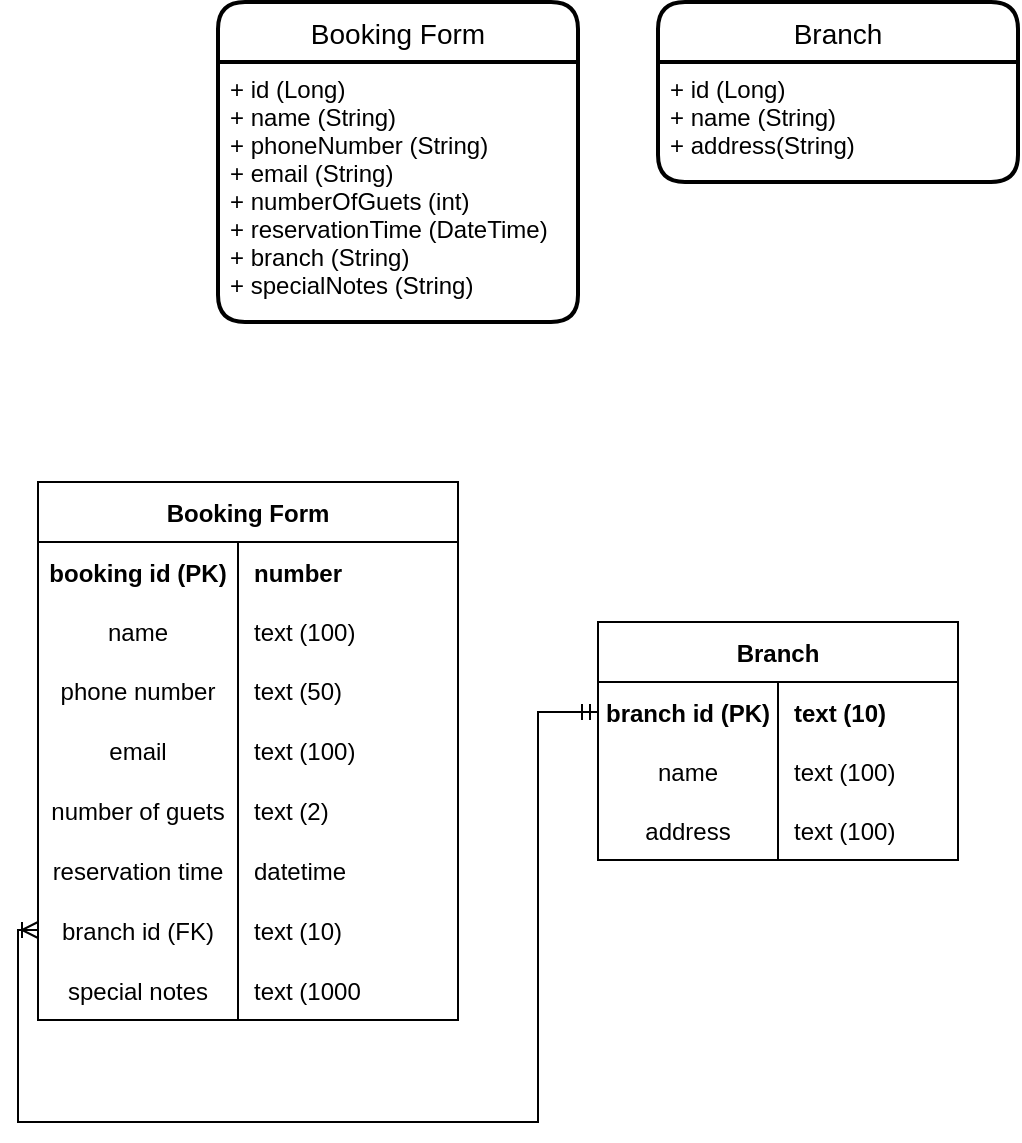 <mxfile version="20.8.16" type="device"><diagram name="ER-Diagram" id="IUWkRkfvs-dCXBgWuyXq"><mxGraphModel dx="600" dy="388" grid="1" gridSize="10" guides="1" tooltips="1" connect="1" arrows="1" fold="1" page="1" pageScale="1" pageWidth="827" pageHeight="1169" math="0" shadow="0"><root><mxCell id="0"/><mxCell id="1" parent="0"/><mxCell id="eaKdMi3W3WY2wPE6pFsO-1" value="Booking Form" style="swimlane;childLayout=stackLayout;horizontal=1;startSize=30;horizontalStack=0;rounded=1;fontSize=14;fontStyle=0;strokeWidth=2;resizeParent=0;resizeLast=1;shadow=0;dashed=0;align=center;" parent="1" vertex="1"><mxGeometry x="320" y="400" width="180" height="160" as="geometry"/></mxCell><mxCell id="eaKdMi3W3WY2wPE6pFsO-2" value="+ id (Long)&#10;+ name (String)&#10;+ phoneNumber (String)&#10;+ email (String)&#10;+ numberOfGuets (int)&#10;+ reservationTime (DateTime)&#10;+ branch (String)&#10;+ specialNotes (String)" style="align=left;strokeColor=none;fillColor=none;spacingLeft=4;fontSize=12;verticalAlign=top;resizable=0;rotatable=0;part=1;" parent="eaKdMi3W3WY2wPE6pFsO-1" vertex="1"><mxGeometry y="30" width="180" height="130" as="geometry"/></mxCell><mxCell id="eaKdMi3W3WY2wPE6pFsO-4" value="Branch" style="swimlane;childLayout=stackLayout;horizontal=1;startSize=30;horizontalStack=0;rounded=1;fontSize=14;fontStyle=0;strokeWidth=2;resizeParent=0;resizeLast=1;shadow=0;dashed=0;align=center;" parent="1" vertex="1"><mxGeometry x="540" y="400" width="180" height="90" as="geometry"/></mxCell><mxCell id="eaKdMi3W3WY2wPE6pFsO-5" value="+ id (Long)&#10;+ name (String)&#10;+ address(String)" style="align=left;strokeColor=none;fillColor=none;spacingLeft=4;fontSize=12;verticalAlign=top;resizable=0;rotatable=0;part=1;" parent="eaKdMi3W3WY2wPE6pFsO-4" vertex="1"><mxGeometry y="30" width="180" height="60" as="geometry"/></mxCell><mxCell id="eaKdMi3W3WY2wPE6pFsO-6" value="Booking Form" style="shape=table;startSize=30;container=1;collapsible=1;childLayout=tableLayout;fixedRows=1;rowLines=0;fontStyle=1;align=center;resizeLast=1;" parent="1" vertex="1"><mxGeometry x="230" y="640" width="210" height="269" as="geometry"/></mxCell><mxCell id="eaKdMi3W3WY2wPE6pFsO-10" value="" style="shape=tableRow;horizontal=0;startSize=0;swimlaneHead=0;swimlaneBody=0;fillColor=none;collapsible=0;dropTarget=0;points=[[0,0.5],[1,0.5]];portConstraint=eastwest;top=0;left=0;right=0;bottom=0;" parent="eaKdMi3W3WY2wPE6pFsO-6" vertex="1"><mxGeometry y="30" width="210" height="30" as="geometry"/></mxCell><mxCell id="eaKdMi3W3WY2wPE6pFsO-11" value="booking id (PK)" style="shape=partialRectangle;connectable=0;fillColor=none;top=0;left=0;bottom=0;right=0;editable=1;overflow=hidden;fontStyle=1" parent="eaKdMi3W3WY2wPE6pFsO-10" vertex="1"><mxGeometry width="100" height="30" as="geometry"><mxRectangle width="100" height="30" as="alternateBounds"/></mxGeometry></mxCell><mxCell id="eaKdMi3W3WY2wPE6pFsO-12" value="number" style="shape=partialRectangle;connectable=0;fillColor=none;top=0;left=0;bottom=0;right=0;align=left;spacingLeft=6;overflow=hidden;fontStyle=1" parent="eaKdMi3W3WY2wPE6pFsO-10" vertex="1"><mxGeometry x="100" width="110" height="30" as="geometry"><mxRectangle width="110" height="30" as="alternateBounds"/></mxGeometry></mxCell><mxCell id="eaKdMi3W3WY2wPE6pFsO-13" value="" style="shape=tableRow;horizontal=0;startSize=0;swimlaneHead=0;swimlaneBody=0;fillColor=none;collapsible=0;dropTarget=0;points=[[0,0.5],[1,0.5]];portConstraint=eastwest;top=0;left=0;right=0;bottom=0;" parent="eaKdMi3W3WY2wPE6pFsO-6" vertex="1"><mxGeometry y="60" width="210" height="29" as="geometry"/></mxCell><mxCell id="eaKdMi3W3WY2wPE6pFsO-14" value="name" style="shape=partialRectangle;connectable=0;fillColor=none;top=0;left=0;bottom=0;right=0;editable=1;overflow=hidden;" parent="eaKdMi3W3WY2wPE6pFsO-13" vertex="1"><mxGeometry width="100" height="29" as="geometry"><mxRectangle width="100" height="29" as="alternateBounds"/></mxGeometry></mxCell><mxCell id="eaKdMi3W3WY2wPE6pFsO-15" value="text (100)" style="shape=partialRectangle;connectable=0;fillColor=none;top=0;left=0;bottom=0;right=0;align=left;spacingLeft=6;overflow=hidden;" parent="eaKdMi3W3WY2wPE6pFsO-13" vertex="1"><mxGeometry x="100" width="110" height="29" as="geometry"><mxRectangle width="110" height="29" as="alternateBounds"/></mxGeometry></mxCell><mxCell id="eaKdMi3W3WY2wPE6pFsO-16" value="" style="shape=tableRow;horizontal=0;startSize=0;swimlaneHead=0;swimlaneBody=0;fillColor=none;collapsible=0;dropTarget=0;points=[[0,0.5],[1,0.5]];portConstraint=eastwest;top=0;left=0;right=0;bottom=0;" parent="eaKdMi3W3WY2wPE6pFsO-6" vertex="1"><mxGeometry y="89" width="210" height="30" as="geometry"/></mxCell><mxCell id="eaKdMi3W3WY2wPE6pFsO-17" value="phone number" style="shape=partialRectangle;connectable=0;fillColor=none;top=0;left=0;bottom=0;right=0;editable=1;overflow=hidden;" parent="eaKdMi3W3WY2wPE6pFsO-16" vertex="1"><mxGeometry width="100" height="30" as="geometry"><mxRectangle width="100" height="30" as="alternateBounds"/></mxGeometry></mxCell><mxCell id="eaKdMi3W3WY2wPE6pFsO-18" value="text (50)" style="shape=partialRectangle;connectable=0;fillColor=none;top=0;left=0;bottom=0;right=0;align=left;spacingLeft=6;overflow=hidden;" parent="eaKdMi3W3WY2wPE6pFsO-16" vertex="1"><mxGeometry x="100" width="110" height="30" as="geometry"><mxRectangle width="110" height="30" as="alternateBounds"/></mxGeometry></mxCell><mxCell id="eaKdMi3W3WY2wPE6pFsO-19" value="" style="shape=tableRow;horizontal=0;startSize=0;swimlaneHead=0;swimlaneBody=0;fillColor=none;collapsible=0;dropTarget=0;points=[[0,0.5],[1,0.5]];portConstraint=eastwest;top=0;left=0;right=0;bottom=0;" parent="eaKdMi3W3WY2wPE6pFsO-6" vertex="1"><mxGeometry y="119" width="210" height="30" as="geometry"/></mxCell><mxCell id="eaKdMi3W3WY2wPE6pFsO-20" value="email" style="shape=partialRectangle;connectable=0;fillColor=none;top=0;left=0;bottom=0;right=0;editable=1;overflow=hidden;" parent="eaKdMi3W3WY2wPE6pFsO-19" vertex="1"><mxGeometry width="100" height="30" as="geometry"><mxRectangle width="100" height="30" as="alternateBounds"/></mxGeometry></mxCell><mxCell id="eaKdMi3W3WY2wPE6pFsO-21" value="text (100)" style="shape=partialRectangle;connectable=0;fillColor=none;top=0;left=0;bottom=0;right=0;align=left;spacingLeft=6;overflow=hidden;" parent="eaKdMi3W3WY2wPE6pFsO-19" vertex="1"><mxGeometry x="100" width="110" height="30" as="geometry"><mxRectangle width="110" height="30" as="alternateBounds"/></mxGeometry></mxCell><mxCell id="eaKdMi3W3WY2wPE6pFsO-22" value="" style="shape=tableRow;horizontal=0;startSize=0;swimlaneHead=0;swimlaneBody=0;fillColor=none;collapsible=0;dropTarget=0;points=[[0,0.5],[1,0.5]];portConstraint=eastwest;top=0;left=0;right=0;bottom=0;" parent="eaKdMi3W3WY2wPE6pFsO-6" vertex="1"><mxGeometry y="149" width="210" height="30" as="geometry"/></mxCell><mxCell id="eaKdMi3W3WY2wPE6pFsO-23" value="number of guets" style="shape=partialRectangle;connectable=0;fillColor=none;top=0;left=0;bottom=0;right=0;editable=1;overflow=hidden;" parent="eaKdMi3W3WY2wPE6pFsO-22" vertex="1"><mxGeometry width="100" height="30" as="geometry"><mxRectangle width="100" height="30" as="alternateBounds"/></mxGeometry></mxCell><mxCell id="eaKdMi3W3WY2wPE6pFsO-24" value="text (2)" style="shape=partialRectangle;connectable=0;fillColor=none;top=0;left=0;bottom=0;right=0;align=left;spacingLeft=6;overflow=hidden;" parent="eaKdMi3W3WY2wPE6pFsO-22" vertex="1"><mxGeometry x="100" width="110" height="30" as="geometry"><mxRectangle width="110" height="30" as="alternateBounds"/></mxGeometry></mxCell><mxCell id="eaKdMi3W3WY2wPE6pFsO-25" value="" style="shape=tableRow;horizontal=0;startSize=0;swimlaneHead=0;swimlaneBody=0;fillColor=none;collapsible=0;dropTarget=0;points=[[0,0.5],[1,0.5]];portConstraint=eastwest;top=0;left=0;right=0;bottom=0;" parent="eaKdMi3W3WY2wPE6pFsO-6" vertex="1"><mxGeometry y="179" width="210" height="30" as="geometry"/></mxCell><mxCell id="eaKdMi3W3WY2wPE6pFsO-26" value="reservation time" style="shape=partialRectangle;connectable=0;fillColor=none;top=0;left=0;bottom=0;right=0;editable=1;overflow=hidden;" parent="eaKdMi3W3WY2wPE6pFsO-25" vertex="1"><mxGeometry width="100" height="30" as="geometry"><mxRectangle width="100" height="30" as="alternateBounds"/></mxGeometry></mxCell><mxCell id="eaKdMi3W3WY2wPE6pFsO-27" value="datetime" style="shape=partialRectangle;connectable=0;fillColor=none;top=0;left=0;bottom=0;right=0;align=left;spacingLeft=6;overflow=hidden;" parent="eaKdMi3W3WY2wPE6pFsO-25" vertex="1"><mxGeometry x="100" width="110" height="30" as="geometry"><mxRectangle width="110" height="30" as="alternateBounds"/></mxGeometry></mxCell><mxCell id="eaKdMi3W3WY2wPE6pFsO-28" value="" style="shape=tableRow;horizontal=0;startSize=0;swimlaneHead=0;swimlaneBody=0;fillColor=none;collapsible=0;dropTarget=0;points=[[0,0.5],[1,0.5]];portConstraint=eastwest;top=0;left=0;right=0;bottom=0;" parent="eaKdMi3W3WY2wPE6pFsO-6" vertex="1"><mxGeometry y="209" width="210" height="30" as="geometry"/></mxCell><mxCell id="eaKdMi3W3WY2wPE6pFsO-29" value="branch id (FK)" style="shape=partialRectangle;connectable=0;fillColor=none;top=0;left=0;bottom=0;right=0;editable=1;overflow=hidden;" parent="eaKdMi3W3WY2wPE6pFsO-28" vertex="1"><mxGeometry width="100" height="30" as="geometry"><mxRectangle width="100" height="30" as="alternateBounds"/></mxGeometry></mxCell><mxCell id="eaKdMi3W3WY2wPE6pFsO-30" value="text (10)" style="shape=partialRectangle;connectable=0;fillColor=none;top=0;left=0;bottom=0;right=0;align=left;spacingLeft=6;overflow=hidden;" parent="eaKdMi3W3WY2wPE6pFsO-28" vertex="1"><mxGeometry x="100" width="110" height="30" as="geometry"><mxRectangle width="110" height="30" as="alternateBounds"/></mxGeometry></mxCell><mxCell id="eaKdMi3W3WY2wPE6pFsO-31" value="" style="shape=tableRow;horizontal=0;startSize=0;swimlaneHead=0;swimlaneBody=0;fillColor=none;collapsible=0;dropTarget=0;points=[[0,0.5],[1,0.5]];portConstraint=eastwest;top=0;left=0;right=0;bottom=0;" parent="eaKdMi3W3WY2wPE6pFsO-6" vertex="1"><mxGeometry y="239" width="210" height="30" as="geometry"/></mxCell><mxCell id="eaKdMi3W3WY2wPE6pFsO-32" value="special notes" style="shape=partialRectangle;connectable=0;fillColor=none;top=0;left=0;bottom=0;right=0;editable=1;overflow=hidden;" parent="eaKdMi3W3WY2wPE6pFsO-31" vertex="1"><mxGeometry width="100" height="30" as="geometry"><mxRectangle width="100" height="30" as="alternateBounds"/></mxGeometry></mxCell><mxCell id="eaKdMi3W3WY2wPE6pFsO-33" value="text (1000" style="shape=partialRectangle;connectable=0;fillColor=none;top=0;left=0;bottom=0;right=0;align=left;spacingLeft=6;overflow=hidden;" parent="eaKdMi3W3WY2wPE6pFsO-31" vertex="1"><mxGeometry x="100" width="110" height="30" as="geometry"><mxRectangle width="110" height="30" as="alternateBounds"/></mxGeometry></mxCell><mxCell id="eaKdMi3W3WY2wPE6pFsO-61" value="Branch" style="shape=table;startSize=30;container=1;collapsible=1;childLayout=tableLayout;fixedRows=1;rowLines=0;fontStyle=1;align=center;resizeLast=1;" parent="1" vertex="1"><mxGeometry x="510" y="710" width="180" height="119" as="geometry"/></mxCell><mxCell id="eaKdMi3W3WY2wPE6pFsO-62" value="" style="shape=tableRow;horizontal=0;startSize=0;swimlaneHead=0;swimlaneBody=0;fillColor=none;collapsible=0;dropTarget=0;points=[[0,0.5],[1,0.5]];portConstraint=eastwest;top=0;left=0;right=0;bottom=0;" parent="eaKdMi3W3WY2wPE6pFsO-61" vertex="1"><mxGeometry y="30" width="180" height="30" as="geometry"/></mxCell><mxCell id="eaKdMi3W3WY2wPE6pFsO-63" value="branch id (PK)" style="shape=partialRectangle;connectable=0;fillColor=none;top=0;left=0;bottom=0;right=0;editable=1;overflow=hidden;fontStyle=1" parent="eaKdMi3W3WY2wPE6pFsO-62" vertex="1"><mxGeometry width="90" height="30" as="geometry"><mxRectangle width="90" height="30" as="alternateBounds"/></mxGeometry></mxCell><mxCell id="eaKdMi3W3WY2wPE6pFsO-64" value="text (10)" style="shape=partialRectangle;connectable=0;fillColor=none;top=0;left=0;bottom=0;right=0;align=left;spacingLeft=6;overflow=hidden;fontStyle=1" parent="eaKdMi3W3WY2wPE6pFsO-62" vertex="1"><mxGeometry x="90" width="90" height="30" as="geometry"><mxRectangle width="90" height="30" as="alternateBounds"/></mxGeometry></mxCell><mxCell id="eaKdMi3W3WY2wPE6pFsO-65" value="" style="shape=tableRow;horizontal=0;startSize=0;swimlaneHead=0;swimlaneBody=0;fillColor=none;collapsible=0;dropTarget=0;points=[[0,0.5],[1,0.5]];portConstraint=eastwest;top=0;left=0;right=0;bottom=0;" parent="eaKdMi3W3WY2wPE6pFsO-61" vertex="1"><mxGeometry y="60" width="180" height="29" as="geometry"/></mxCell><mxCell id="eaKdMi3W3WY2wPE6pFsO-66" value="name" style="shape=partialRectangle;connectable=0;fillColor=none;top=0;left=0;bottom=0;right=0;editable=1;overflow=hidden;" parent="eaKdMi3W3WY2wPE6pFsO-65" vertex="1"><mxGeometry width="90" height="29" as="geometry"><mxRectangle width="90" height="29" as="alternateBounds"/></mxGeometry></mxCell><mxCell id="eaKdMi3W3WY2wPE6pFsO-67" value="text (100)" style="shape=partialRectangle;connectable=0;fillColor=none;top=0;left=0;bottom=0;right=0;align=left;spacingLeft=6;overflow=hidden;" parent="eaKdMi3W3WY2wPE6pFsO-65" vertex="1"><mxGeometry x="90" width="90" height="29" as="geometry"><mxRectangle width="90" height="29" as="alternateBounds"/></mxGeometry></mxCell><mxCell id="eaKdMi3W3WY2wPE6pFsO-71" value="" style="shape=tableRow;horizontal=0;startSize=0;swimlaneHead=0;swimlaneBody=0;fillColor=none;collapsible=0;dropTarget=0;points=[[0,0.5],[1,0.5]];portConstraint=eastwest;top=0;left=0;right=0;bottom=0;" parent="eaKdMi3W3WY2wPE6pFsO-61" vertex="1"><mxGeometry y="89" width="180" height="30" as="geometry"/></mxCell><mxCell id="eaKdMi3W3WY2wPE6pFsO-72" value="address" style="shape=partialRectangle;connectable=0;fillColor=none;top=0;left=0;bottom=0;right=0;editable=1;overflow=hidden;" parent="eaKdMi3W3WY2wPE6pFsO-71" vertex="1"><mxGeometry width="90" height="30" as="geometry"><mxRectangle width="90" height="30" as="alternateBounds"/></mxGeometry></mxCell><mxCell id="eaKdMi3W3WY2wPE6pFsO-73" value="text (100)" style="shape=partialRectangle;connectable=0;fillColor=none;top=0;left=0;bottom=0;right=0;align=left;spacingLeft=6;overflow=hidden;" parent="eaKdMi3W3WY2wPE6pFsO-71" vertex="1"><mxGeometry x="90" width="90" height="30" as="geometry"><mxRectangle width="90" height="30" as="alternateBounds"/></mxGeometry></mxCell><mxCell id="eaKdMi3W3WY2wPE6pFsO-91" value="" style="edgeStyle=orthogonalEdgeStyle;fontSize=12;html=1;endArrow=ERoneToMany;startArrow=ERmandOne;rounded=0;exitX=0;exitY=0.5;exitDx=0;exitDy=0;entryX=0;entryY=0.5;entryDx=0;entryDy=0;" parent="1" source="eaKdMi3W3WY2wPE6pFsO-62" target="eaKdMi3W3WY2wPE6pFsO-28" edge="1"><mxGeometry width="100" height="100" relative="1" as="geometry"><mxPoint x="380" y="870" as="sourcePoint"/><mxPoint x="480" y="770" as="targetPoint"/><Array as="points"><mxPoint x="480" y="755"/><mxPoint x="480" y="960"/><mxPoint x="220" y="960"/><mxPoint x="220" y="864"/></Array></mxGeometry></mxCell></root></mxGraphModel></diagram></mxfile>